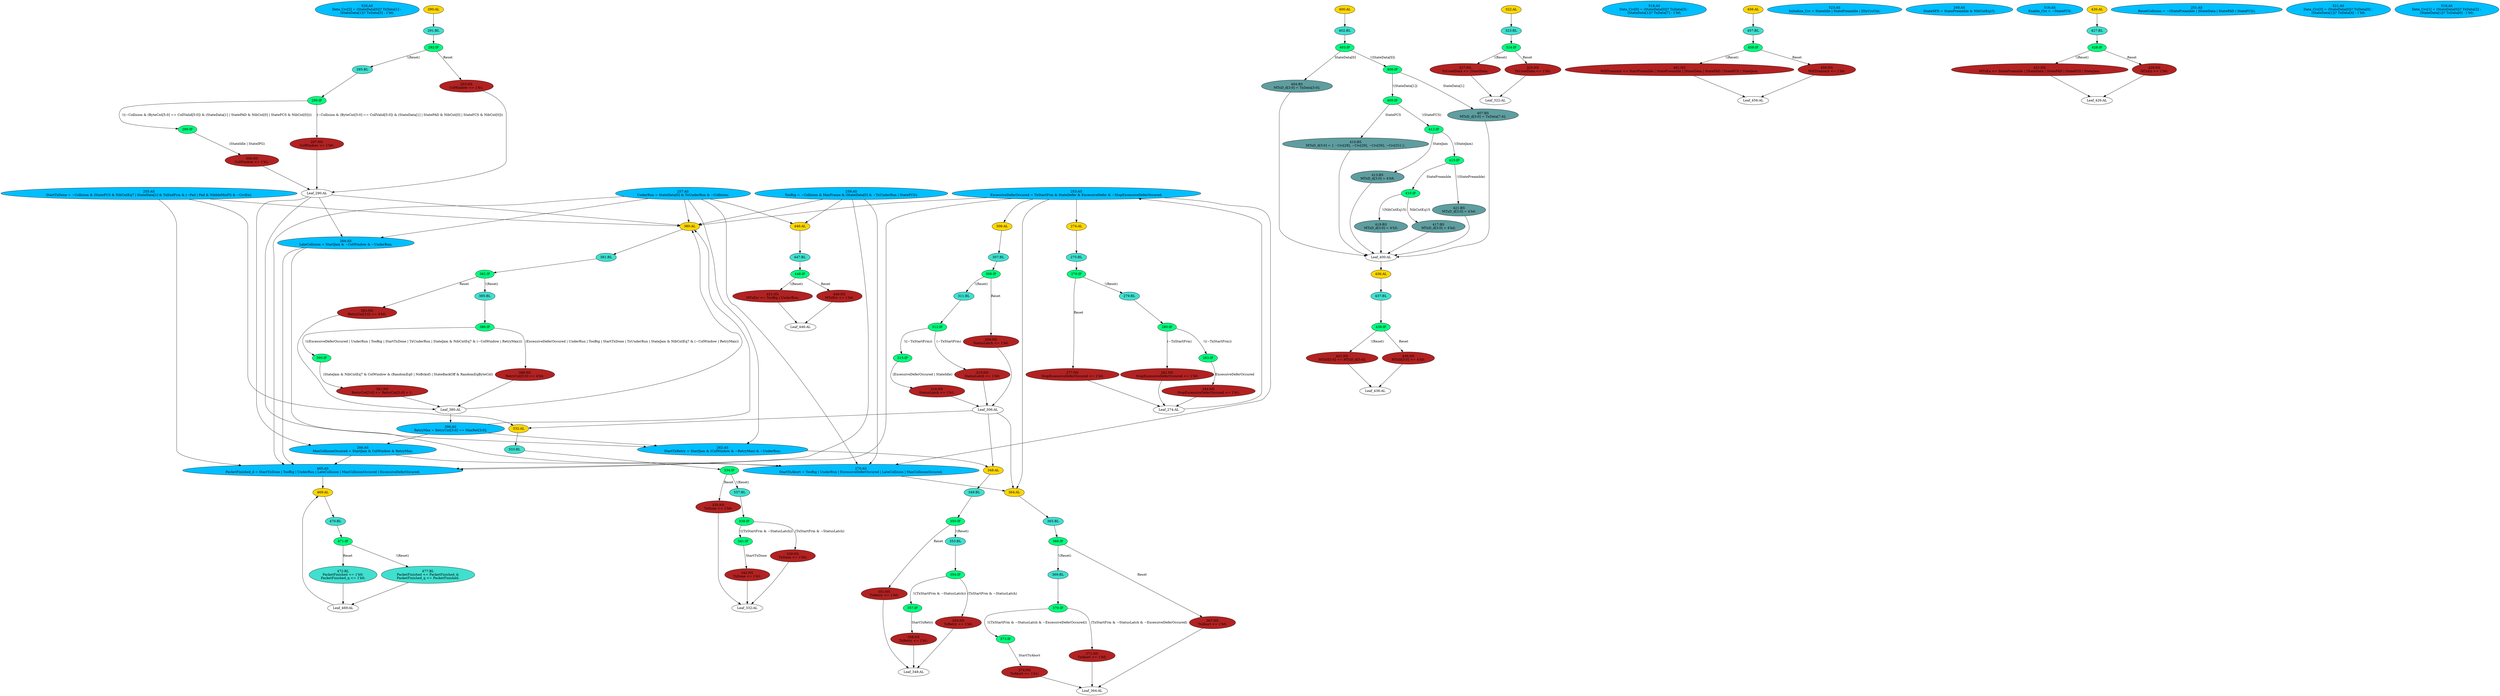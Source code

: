 strict digraph "compose( ,  )" {
	node [label="\N"];
	"520:AS"	 [ast="<pyverilog.vparser.ast.Assign object at 0x7ff8063386d0>",
		def_var="['Data_Crc']",
		fillcolor=deepskyblue,
		label="520:AS
Data_Crc[2] = (StateData[0])? TxData[1] : 
(StateData[1])? TxData[5] : 1'b0;",
		statements="[]",
		style=filled,
		typ=Assign,
		use_var="['StateData', 'TxData', 'StateData', 'TxData']"];
	"341:IF"	 [ast="<pyverilog.vparser.ast.IfStatement object at 0x7ff80629c050>",
		fillcolor=springgreen,
		label="341:IF",
		statements="[]",
		style=filled,
		typ=IfStatement];
	"342:NS"	 [ast="<pyverilog.vparser.ast.NonblockingSubstitution object at 0x7ff80629c190>",
		fillcolor=firebrick,
		label="342:NS
TxDone <= 1'b1;",
		statements="[<pyverilog.vparser.ast.NonblockingSubstitution object at 0x7ff80629c190>]",
		style=filled,
		typ=NonblockingSubstitution];
	"341:IF" -> "342:NS"	 [cond="['StartTxDone']",
		label=StartTxDone,
		lineno=341];
	"409:IF"	 [ast="<pyverilog.vparser.ast.IfStatement object at 0x7ff80629fe90>",
		fillcolor=springgreen,
		label="409:IF",
		statements="[]",
		style=filled,
		typ=IfStatement];
	"410:BS"	 [ast="<pyverilog.vparser.ast.BlockingSubstitution object at 0x7ff80629fd90>",
		fillcolor=cadetblue,
		label="410:BS
MTxD_d[3:0] = { ~Crc[28], ~Crc[29], ~Crc[30], ~Crc[31] };",
		statements="[<pyverilog.vparser.ast.BlockingSubstitution object at 0x7ff80629fd90>]",
		style=filled,
		typ=BlockingSubstitution];
	"409:IF" -> "410:BS"	 [cond="['StateFCS']",
		label=StateFCS,
		lineno=409];
	"412:IF"	 [ast="<pyverilog.vparser.ast.IfStatement object at 0x7ff8065a3310>",
		fillcolor=springgreen,
		label="412:IF",
		statements="[]",
		style=filled,
		typ=IfStatement];
	"409:IF" -> "412:IF"	 [cond="['StateFCS']",
		label="!(StateFCS)",
		lineno=409];
	"Leaf_380:AL"	 [def_var="['RetryCnt']",
		label="Leaf_380:AL"];
	"396:AS"	 [ast="<pyverilog.vparser.ast.Assign object at 0x7ff806297950>",
		def_var="['RetryMax']",
		fillcolor=deepskyblue,
		label="396:AS
RetryMax = RetryCnt[3:0] == MaxRet[3:0];",
		statements="[]",
		style=filled,
		typ=Assign,
		use_var="['RetryCnt', 'MaxRet']"];
	"Leaf_380:AL" -> "396:AS";
	"380:AL"	 [ast="<pyverilog.vparser.ast.Always object at 0x7ff806294550>",
		clk_sens=False,
		fillcolor=gold,
		label="380:AL",
		sens="['MTxClk', 'Reset']",
		statements="[]",
		style=filled,
		typ=Always,
		use_var="['Reset', 'StateJam', 'TxUnderRun', 'RetryMax', 'NibCntEq7', 'StateBackOff', 'RetryCnt', 'UnderRun', 'NoBckof', 'RandomEqByteCnt', '\
TooBig', 'ColWindow', 'RandomEq0', 'StartTxDone', 'ExcessiveDeferOccured']"];
	"Leaf_380:AL" -> "380:AL";
	"353:BL"	 [ast="<pyverilog.vparser.ast.Block object at 0x7ff80629c4d0>",
		fillcolor=turquoise,
		label="353:BL",
		statements="[]",
		style=filled,
		typ=Block];
	"354:IF"	 [ast="<pyverilog.vparser.ast.IfStatement object at 0x7ff80629c7d0>",
		fillcolor=springgreen,
		label="354:IF",
		statements="[]",
		style=filled,
		typ=IfStatement];
	"353:BL" -> "354:IF"	 [cond="[]",
		lineno=None];
	"323:BL"	 [ast="<pyverilog.vparser.ast.Block object at 0x7ff8062814d0>",
		fillcolor=turquoise,
		label="323:BL",
		statements="[]",
		style=filled,
		typ=Block];
	"324:IF"	 [ast="<pyverilog.vparser.ast.IfStatement object at 0x7ff8062815d0>",
		fillcolor=springgreen,
		label="324:IF",
		statements="[]",
		style=filled,
		typ=IfStatement];
	"323:BL" -> "324:IF"	 [cond="[]",
		lineno=None];
	"518:AS"	 [ast="<pyverilog.vparser.ast.Assign object at 0x7ff806326c10>",
		def_var="['Data_Crc']",
		fillcolor=deepskyblue,
		label="518:AS
Data_Crc[0] = (StateData[0])? TxData[3] : 
(StateData[1])? TxData[7] : 1'b0;",
		statements="[]",
		style=filled,
		typ=Assign,
		use_var="['StateData', 'TxData', 'StateData', 'TxData']"];
	"Leaf_469:AL"	 [def_var="['PacketFinished_q', 'PacketFinished']",
		label="Leaf_469:AL"];
	"469:AL"	 [ast="<pyverilog.vparser.ast.Always object at 0x7ff8065adc50>",
		clk_sens=False,
		fillcolor=gold,
		label="469:AL",
		sens="['MTxClk', 'Reset']",
		statements="[]",
		style=filled,
		typ=Always,
		use_var="['Reset', 'PacketFinished', 'PacketFinished_d']"];
	"Leaf_469:AL" -> "469:AL";
	"465:AS"	 [ast="<pyverilog.vparser.ast.Assign object at 0x7ff8065ad710>",
		def_var="['PacketFinished_d']",
		fillcolor=deepskyblue,
		label="465:AS
PacketFinished_d = StartTxDone | TooBig | UnderRun | LateCollision | MaxCollisionOccured | ExcessiveDeferOccured;",
		statements="[]",
		style=filled,
		typ=Assign,
		use_var="['StartTxDone', 'TooBig', 'UnderRun', 'LateCollision', 'MaxCollisionOccured', 'ExcessiveDeferOccured']"];
	"465:AS" -> "469:AL";
	"374:NS"	 [ast="<pyverilog.vparser.ast.NonblockingSubstitution object at 0x7ff806294450>",
		fillcolor=firebrick,
		label="374:NS
TxAbort <= 1'b1;",
		statements="[<pyverilog.vparser.ast.NonblockingSubstitution object at 0x7ff806294450>]",
		style=filled,
		typ=NonblockingSubstitution];
	"Leaf_364:AL"	 [def_var="['TxAbort']",
		label="Leaf_364:AL"];
	"374:NS" -> "Leaf_364:AL"	 [cond="[]",
		lineno=None];
	"264:AS"	 [ast="<pyverilog.vparser.ast.Assign object at 0x7ff8066cc790>",
		def_var="['LateCollision']",
		fillcolor=deepskyblue,
		label="264:AS
LateCollision = StartJam & ~ColWindow & ~UnderRun;",
		statements="[]",
		style=filled,
		typ=Assign,
		use_var="['StartJam', 'ColWindow', 'UnderRun']"];
	"264:AS" -> "465:AS";
	"270:AS"	 [ast="<pyverilog.vparser.ast.Assign object at 0x7ff8066cf0d0>",
		def_var="['StartTxAbort']",
		fillcolor=deepskyblue,
		label="270:AS
StartTxAbort = TooBig | UnderRun | ExcessiveDeferOccured | LateCollision | MaxCollisionOccured;",
		statements="[]",
		style=filled,
		typ=Assign,
		use_var="['TooBig', 'UnderRun', 'ExcessiveDeferOccured', 'LateCollision', 'MaxCollisionOccured']"];
	"264:AS" -> "270:AS";
	"458:IF"	 [ast="<pyverilog.vparser.ast.IfStatement object at 0x7ff8065ad150>",
		fillcolor=springgreen,
		label="458:IF",
		statements="[]",
		style=filled,
		typ=IfStatement];
	"461:NS"	 [ast="<pyverilog.vparser.ast.NonblockingSubstitution object at 0x7ff8065ad450>",
		fillcolor=firebrick,
		label="461:NS
WillTransmit <= StartPreamble | StatePreamble | |StateData | StatePAD | StateFCS | StateJam;",
		statements="[<pyverilog.vparser.ast.NonblockingSubstitution object at 0x7ff8065ad450>]",
		style=filled,
		typ=NonblockingSubstitution];
	"458:IF" -> "461:NS"	 [cond="['Reset']",
		label="!(Reset)",
		lineno=458];
	"459:NS"	 [ast="<pyverilog.vparser.ast.NonblockingSubstitution object at 0x7ff8065ad090>",
		fillcolor=firebrick,
		label="459:NS
WillTransmit <= 1'b0;",
		statements="[<pyverilog.vparser.ast.NonblockingSubstitution object at 0x7ff8065ad090>]",
		style=filled,
		typ=NonblockingSubstitution];
	"458:IF" -> "459:NS"	 [cond="['Reset']",
		label=Reset,
		lineno=458];
	"322:AL"	 [ast="<pyverilog.vparser.ast.Always object at 0x7ff806281490>",
		clk_sens=False,
		fillcolor=gold,
		label="322:AL",
		sens="['MTxClk', 'Reset']",
		statements="[]",
		style=filled,
		typ=Always,
		use_var="['Reset', 'StartData']"];
	"322:AL" -> "323:BL"	 [cond="[]",
		lineno=None];
	"255:AS"	 [ast="<pyverilog.vparser.ast.Assign object at 0x7ff8062faa90>",
		def_var="['StartTxDone']",
		fillcolor=deepskyblue,
		label="255:AS
StartTxDone = ~Collision & (StateFCS & NibCntEq7 | StateData[1] & TxEndFrm & (~Pad | Pad & NibbleMinFl) & ~CrcEn);",
		statements="[]",
		style=filled,
		typ=Assign,
		use_var="['Collision', 'StateFCS', 'NibCntEq7', 'StateData', 'TxEndFrm', 'Pad', 'Pad', 'NibbleMinFl', 'CrcEn']"];
	"255:AS" -> "465:AS";
	"255:AS" -> "380:AL";
	"332:AL"	 [ast="<pyverilog.vparser.ast.Always object at 0x7ff8062819d0>",
		clk_sens=False,
		fillcolor=gold,
		label="332:AL",
		sens="['MTxClk', 'Reset']",
		statements="[]",
		style=filled,
		typ=Always,
		use_var="['Reset', 'StatusLatch', 'StartTxDone', 'TxStartFrm']"];
	"255:AS" -> "332:AL";
	"284:NS"	 [ast="<pyverilog.vparser.ast.NonblockingSubstitution object at 0x7ff8066cfb90>",
		fillcolor=firebrick,
		label="284:NS
StopExcessiveDeferOccured <= 1'b1;",
		statements="[<pyverilog.vparser.ast.NonblockingSubstitution object at 0x7ff8066cfb90>]",
		style=filled,
		typ=NonblockingSubstitution];
	"Leaf_274:AL"	 [def_var="['StopExcessiveDeferOccured']",
		label="Leaf_274:AL"];
	"284:NS" -> "Leaf_274:AL"	 [cond="[]",
		lineno=None];
	"351:NS"	 [ast="<pyverilog.vparser.ast.NonblockingSubstitution object at 0x7ff80629c410>",
		fillcolor=firebrick,
		label="351:NS
TxRetry <= 1'b0;",
		statements="[<pyverilog.vparser.ast.NonblockingSubstitution object at 0x7ff80629c410>]",
		style=filled,
		typ=NonblockingSubstitution];
	"Leaf_348:AL"	 [def_var="['TxRetry']",
		label="Leaf_348:AL"];
	"351:NS" -> "Leaf_348:AL"	 [cond="[]",
		lineno=None];
	"327:NS"	 [ast="<pyverilog.vparser.ast.NonblockingSubstitution object at 0x7ff8062817d0>",
		fillcolor=firebrick,
		label="327:NS
TxUsedData <= |StartData;",
		statements="[<pyverilog.vparser.ast.NonblockingSubstitution object at 0x7ff8062817d0>]",
		style=filled,
		typ=NonblockingSubstitution];
	"Leaf_322:AL"	 [def_var="['TxUsedData']",
		label="Leaf_322:AL"];
	"327:NS" -> "Leaf_322:AL"	 [cond="[]",
		lineno=None];
	"335:NS"	 [ast="<pyverilog.vparser.ast.NonblockingSubstitution object at 0x7ff806281b50>",
		fillcolor=firebrick,
		label="335:NS
TxDone <= 1'b0;",
		statements="[<pyverilog.vparser.ast.NonblockingSubstitution object at 0x7ff806281b50>]",
		style=filled,
		typ=NonblockingSubstitution];
	"Leaf_332:AL"	 [def_var="['TxDone']",
		label="Leaf_332:AL"];
	"335:NS" -> "Leaf_332:AL"	 [cond="[]",
		lineno=None];
	"355:NS"	 [ast="<pyverilog.vparser.ast.NonblockingSubstitution object at 0x7ff80629c790>",
		fillcolor=firebrick,
		label="355:NS
TxRetry <= 1'b0;",
		statements="[<pyverilog.vparser.ast.NonblockingSubstitution object at 0x7ff80629c790>]",
		style=filled,
		typ=NonblockingSubstitution];
	"355:NS" -> "Leaf_348:AL"	 [cond="[]",
		lineno=None];
	"396:AS" -> "380:AL";
	"266:AS"	 [ast="<pyverilog.vparser.ast.Assign object at 0x7ff8066cca50>",
		def_var="['MaxCollisionOccured']",
		fillcolor=deepskyblue,
		label="266:AS
MaxCollisionOccured = StartJam & ColWindow & RetryMax;",
		statements="[]",
		style=filled,
		typ=Assign,
		use_var="['StartJam', 'ColWindow', 'RetryMax']"];
	"396:AS" -> "266:AS";
	"262:AS"	 [ast="<pyverilog.vparser.ast.Assign object at 0x7ff8066cc490>",
		def_var="['StartTxRetry']",
		fillcolor=deepskyblue,
		label="262:AS
StartTxRetry = StartJam & (ColWindow & ~RetryMax) & ~UnderRun;",
		statements="[]",
		style=filled,
		typ=Assign,
		use_var="['StartJam', 'ColWindow', 'RetryMax', 'UnderRun']"];
	"396:AS" -> "262:AS";
	"386:IF"	 [ast="<pyverilog.vparser.ast.IfStatement object at 0x7ff806294fd0>",
		fillcolor=springgreen,
		label="386:IF",
		statements="[]",
		style=filled,
		typ=IfStatement];
	"390:IF"	 [ast="<pyverilog.vparser.ast.IfStatement object at 0x7ff806297610>",
		fillcolor=springgreen,
		label="390:IF",
		statements="[]",
		style=filled,
		typ=IfStatement];
	"386:IF" -> "390:IF"	 [cond="['ExcessiveDeferOccured', 'UnderRun', 'TooBig', 'StartTxDone', 'TxUnderRun', 'StateJam', 'NibCntEq7', 'ColWindow', 'RetryMax']",
		label="!((ExcessiveDeferOccured | UnderRun | TooBig | StartTxDone | TxUnderRun | StateJam & NibCntEq7 & (~ColWindow | RetryMax)))",
		lineno=386];
	"388:NS"	 [ast="<pyverilog.vparser.ast.NonblockingSubstitution object at 0x7ff806294f90>",
		fillcolor=firebrick,
		label="388:NS
RetryCnt[3:0] <= 4'h0;",
		statements="[<pyverilog.vparser.ast.NonblockingSubstitution object at 0x7ff806294f90>]",
		style=filled,
		typ=NonblockingSubstitution];
	"386:IF" -> "388:NS"	 [cond="['ExcessiveDeferOccured', 'UnderRun', 'TooBig', 'StartTxDone', 'TxUnderRun', 'StateJam', 'NibCntEq7', 'ColWindow', 'RetryMax']",
		label="(ExcessiveDeferOccured | UnderRun | TooBig | StartTxDone | TxUnderRun | StateJam & NibCntEq7 & (~ColWindow | RetryMax))",
		lineno=386];
	"369:BL"	 [ast="<pyverilog.vparser.ast.Block object at 0x7ff80629cd90>",
		fillcolor=turquoise,
		label="369:BL",
		statements="[]",
		style=filled,
		typ=Block];
	"370:IF"	 [ast="<pyverilog.vparser.ast.IfStatement object at 0x7ff8062941d0>",
		fillcolor=springgreen,
		label="370:IF",
		statements="[]",
		style=filled,
		typ=IfStatement];
	"369:BL" -> "370:IF"	 [cond="[]",
		lineno=None];
	"383:NS"	 [ast="<pyverilog.vparser.ast.NonblockingSubstitution object at 0x7ff806294790>",
		fillcolor=firebrick,
		label="383:NS
RetryCnt[3:0] <= 4'h0;",
		statements="[<pyverilog.vparser.ast.NonblockingSubstitution object at 0x7ff806294790>]",
		style=filled,
		typ=NonblockingSubstitution];
	"383:NS" -> "Leaf_380:AL"	 [cond="[]",
		lineno=None];
	"325:NS"	 [ast="<pyverilog.vparser.ast.NonblockingSubstitution object at 0x7ff806281610>",
		fillcolor=firebrick,
		label="325:NS
TxUsedData <= 1'b0;",
		statements="[<pyverilog.vparser.ast.NonblockingSubstitution object at 0x7ff806281610>]",
		style=filled,
		typ=NonblockingSubstitution];
	"325:NS" -> "Leaf_322:AL"	 [cond="[]",
		lineno=None];
	"Leaf_456:AL"	 [def_var="['WillTransmit']",
		label="Leaf_456:AL"];
	"334:IF"	 [ast="<pyverilog.vparser.ast.IfStatement object at 0x7ff806281b90>",
		fillcolor=springgreen,
		label="334:IF",
		statements="[]",
		style=filled,
		typ=IfStatement];
	"334:IF" -> "335:NS"	 [cond="['Reset']",
		label=Reset,
		lineno=334];
	"337:BL"	 [ast="<pyverilog.vparser.ast.Block object at 0x7ff806281c10>",
		fillcolor=turquoise,
		label="337:BL",
		statements="[]",
		style=filled,
		typ=Block];
	"334:IF" -> "337:BL"	 [cond="['Reset']",
		label="!(Reset)",
		lineno=334];
	"308:IF"	 [ast="<pyverilog.vparser.ast.IfStatement object at 0x7ff8062a1d50>",
		fillcolor=springgreen,
		label="308:IF",
		statements="[]",
		style=filled,
		typ=IfStatement];
	"311:BL"	 [ast="<pyverilog.vparser.ast.Block object at 0x7ff8062a1dd0>",
		fillcolor=turquoise,
		label="311:BL",
		statements="[]",
		style=filled,
		typ=Block];
	"308:IF" -> "311:BL"	 [cond="['Reset']",
		label="!(Reset)",
		lineno=308];
	"309:NS"	 [ast="<pyverilog.vparser.ast.NonblockingSubstitution object at 0x7ff8062a1d10>",
		fillcolor=firebrick,
		label="309:NS
StatusLatch <= 1'b0;",
		statements="[<pyverilog.vparser.ast.NonblockingSubstitution object at 0x7ff8062a1d10>]",
		style=filled,
		typ=NonblockingSubstitution];
	"308:IF" -> "309:NS"	 [cond="['Reset']",
		label=Reset,
		lineno=308];
	"350:IF"	 [ast="<pyverilog.vparser.ast.IfStatement object at 0x7ff80629c450>",
		fillcolor=springgreen,
		label="350:IF",
		statements="[]",
		style=filled,
		typ=IfStatement];
	"350:IF" -> "353:BL"	 [cond="['Reset']",
		label="!(Reset)",
		lineno=350];
	"350:IF" -> "351:NS"	 [cond="['Reset']",
		label=Reset,
		lineno=350];
	"400:AL"	 [ast="<pyverilog.vparser.ast.Always object at 0x7ff806297fd0>",
		clk_sens=False,
		fillcolor=gold,
		label="400:AL",
		sens="['StatePreamble', 'StateData', 'StateData', 'StateFCS', 'StateJam', 'StateSFD', 'TxData', 'Crc', 'NibCntEq15']",
		statements="[]",
		style=filled,
		typ=Always,
		use_var="['StateJam', 'StateFCS', 'NibCntEq15', 'Crc', 'StateData', 'TxData', 'StatePreamble']"];
	"402:BL"	 [ast="<pyverilog.vparser.ast.Block object at 0x7ff806297f90>",
		fillcolor=turquoise,
		label="402:BL",
		statements="[]",
		style=filled,
		typ=Block];
	"400:AL" -> "402:BL"	 [cond="[]",
		lineno=None];
	"342:NS" -> "Leaf_332:AL"	 [cond="[]",
		lineno=None];
	"471:IF"	 [ast="<pyverilog.vparser.ast.IfStatement object at 0x7ff8065b7090>",
		fillcolor=springgreen,
		label="471:IF",
		statements="[]",
		style=filled,
		typ=IfStatement];
	"477:BL"	 [ast="<pyverilog.vparser.ast.Block object at 0x7ff8065b7210>",
		fillcolor=turquoise,
		label="477:BL
PacketFinished <= PacketFinished_d;
PacketFinished_q <= PacketFinished;",
		statements="[<pyverilog.vparser.ast.NonblockingSubstitution object at 0x7ff8065b7250>, <pyverilog.vparser.ast.NonblockingSubstitution object \
at 0x7ff8065b7410>]",
		style=filled,
		typ=Block];
	"471:IF" -> "477:BL"	 [cond="['Reset']",
		label="!(Reset)",
		lineno=471];
	"472:BL"	 [ast="<pyverilog.vparser.ast.Block object at 0x7ff8065ade10>",
		fillcolor=turquoise,
		label="472:BL
PacketFinished <= 1'b0;
PacketFinished_q <= 1'b0;",
		statements="[<pyverilog.vparser.ast.NonblockingSubstitution object at 0x7ff8065ade50>, <pyverilog.vparser.ast.NonblockingSubstitution object \
at 0x7ff8065adfd0>]",
		style=filled,
		typ=Block];
	"471:IF" -> "472:BL"	 [cond="['Reset']",
		label=Reset,
		lineno=471];
	"366:IF"	 [ast="<pyverilog.vparser.ast.IfStatement object at 0x7ff80629cd10>",
		fillcolor=springgreen,
		label="366:IF",
		statements="[]",
		style=filled,
		typ=IfStatement];
	"366:IF" -> "369:BL"	 [cond="['Reset']",
		label="!(Reset)",
		lineno=366];
	"367:NS"	 [ast="<pyverilog.vparser.ast.NonblockingSubstitution object at 0x7ff80629ccd0>",
		fillcolor=firebrick,
		label="367:NS
TxAbort <= 1'b0;",
		statements="[<pyverilog.vparser.ast.NonblockingSubstitution object at 0x7ff80629ccd0>]",
		style=filled,
		typ=NonblockingSubstitution];
	"366:IF" -> "367:NS"	 [cond="['Reset']",
		label=Reset,
		lineno=366];
	"457:BL"	 [ast="<pyverilog.vparser.ast.Block object at 0x7ff8065afed0>",
		fillcolor=turquoise,
		label="457:BL",
		statements="[]",
		style=filled,
		typ=Block];
	"457:BL" -> "458:IF"	 [cond="[]",
		lineno=None];
	"413:BS"	 [ast="<pyverilog.vparser.ast.BlockingSubstitution object at 0x7ff8065a32d0>",
		fillcolor=cadetblue,
		label="413:BS
MTxD_d[3:0] = 4'h9;",
		statements="[<pyverilog.vparser.ast.BlockingSubstitution object at 0x7ff8065a32d0>]",
		style=filled,
		typ=BlockingSubstitution];
	"Leaf_400:AL"	 [def_var="['MTxD_d']",
		label="Leaf_400:AL"];
	"413:BS" -> "Leaf_400:AL"	 [cond="[]",
		lineno=None];
	"300:NS"	 [ast="<pyverilog.vparser.ast.NonblockingSubstitution object at 0x7ff8062a1a90>",
		fillcolor=firebrick,
		label="300:NS
ColWindow <= 1'b1;",
		statements="[<pyverilog.vparser.ast.NonblockingSubstitution object at 0x7ff8062a1a90>]",
		style=filled,
		typ=NonblockingSubstitution];
	"Leaf_290:AL"	 [def_var="['ColWindow']",
		label="Leaf_290:AL"];
	"300:NS" -> "Leaf_290:AL"	 [cond="[]",
		lineno=None];
	"523:AS"	 [ast="<pyverilog.vparser.ast.Assign object at 0x7ff80633c210>",
		def_var="['Initialize_Crc']",
		fillcolor=deepskyblue,
		label="523:AS
Initialize_Crc = StateIdle | StatePreamble | |DlyCrcCnt;",
		statements="[]",
		style=filled,
		typ=Assign,
		use_var="['StateIdle', 'StatePreamble', 'DlyCrcCnt']"];
	"268:AS"	 [ast="<pyverilog.vparser.ast.Assign object at 0x7ff8066cccd0>",
		def_var="['StateSFD']",
		fillcolor=deepskyblue,
		label="268:AS
StateSFD = StatePreamble & NibCntEq15;",
		statements="[]",
		style=filled,
		typ=Assign,
		use_var="['StatePreamble', 'NibCntEq15']"];
	"276:IF"	 [ast="<pyverilog.vparser.ast.IfStatement object at 0x7ff8066cf590>",
		fillcolor=springgreen,
		label="276:IF",
		statements="[]",
		style=filled,
		typ=IfStatement];
	"277:NS"	 [ast="<pyverilog.vparser.ast.NonblockingSubstitution object at 0x7ff8066cf550>",
		fillcolor=firebrick,
		label="277:NS
StopExcessiveDeferOccured <= 1'b0;",
		statements="[<pyverilog.vparser.ast.NonblockingSubstitution object at 0x7ff8066cf550>]",
		style=filled,
		typ=NonblockingSubstitution];
	"276:IF" -> "277:NS"	 [cond="['Reset']",
		label=Reset,
		lineno=276];
	"279:BL"	 [ast="<pyverilog.vparser.ast.Block object at 0x7ff8066cf610>",
		fillcolor=turquoise,
		label="279:BL",
		statements="[]",
		style=filled,
		typ=Block];
	"276:IF" -> "279:BL"	 [cond="['Reset']",
		label="!(Reset)",
		lineno=276];
	"516:AS"	 [ast="<pyverilog.vparser.ast.Assign object at 0x7ff806326950>",
		def_var="['Enable_Crc']",
		fillcolor=deepskyblue,
		label="516:AS
Enable_Crc = ~StateFCS;",
		statements="[]",
		style=filled,
		typ=Assign,
		use_var="['StateFCS']"];
	"416:IF"	 [ast="<pyverilog.vparser.ast.IfStatement object at 0x7ff8065a3910>",
		fillcolor=springgreen,
		label="416:IF",
		statements="[]",
		style=filled,
		typ=IfStatement];
	"419:BS"	 [ast="<pyverilog.vparser.ast.BlockingSubstitution object at 0x7ff8065a3990>",
		fillcolor=cadetblue,
		label="419:BS
MTxD_d[3:0] = 4'h5;",
		statements="[<pyverilog.vparser.ast.BlockingSubstitution object at 0x7ff8065a3990>]",
		style=filled,
		typ=BlockingSubstitution];
	"416:IF" -> "419:BS"	 [cond="['NibCntEq15']",
		label="!(NibCntEq15)",
		lineno=416];
	"417:BS"	 [ast="<pyverilog.vparser.ast.BlockingSubstitution object at 0x7ff8065a3750>",
		fillcolor=cadetblue,
		label="417:BS
MTxD_d[3:0] = 4'hd;",
		statements="[<pyverilog.vparser.ast.BlockingSubstitution object at 0x7ff8065a3750>]",
		style=filled,
		typ=BlockingSubstitution];
	"416:IF" -> "417:BS"	 [cond="['NibCntEq15']",
		label=NibCntEq15,
		lineno=416];
	"364:AL"	 [ast="<pyverilog.vparser.ast.Always object at 0x7ff80629cb50>",
		clk_sens=False,
		fillcolor=gold,
		label="364:AL",
		sens="['MTxClk', 'Reset']",
		statements="[]",
		style=filled,
		typ=Always,
		use_var="['Reset', 'StartTxAbort', 'TxStartFrm', 'StatusLatch', 'ExcessiveDeferOccured']"];
	"365:BL"	 [ast="<pyverilog.vparser.ast.Block object at 0x7ff80629cb10>",
		fillcolor=turquoise,
		label="365:BL",
		statements="[]",
		style=filled,
		typ=Block];
	"364:AL" -> "365:BL"	 [cond="[]",
		lineno=None];
	"315:IF"	 [ast="<pyverilog.vparser.ast.IfStatement object at 0x7ff806281250>",
		fillcolor=springgreen,
		label="315:IF",
		statements="[]",
		style=filled,
		typ=IfStatement];
	"316:NS"	 [ast="<pyverilog.vparser.ast.NonblockingSubstitution object at 0x7ff806281390>",
		fillcolor=firebrick,
		label="316:NS
StatusLatch <= 1'b1;",
		statements="[<pyverilog.vparser.ast.NonblockingSubstitution object at 0x7ff806281390>]",
		style=filled,
		typ=NonblockingSubstitution];
	"315:IF" -> "316:NS"	 [cond="['ExcessiveDeferOccured', 'StateIdle']",
		label="(ExcessiveDeferOccured | StateIdle)",
		lineno=315];
	"415:IF"	 [ast="<pyverilog.vparser.ast.IfStatement object at 0x7ff8065a3a90>",
		fillcolor=springgreen,
		label="415:IF",
		statements="[]",
		style=filled,
		typ=IfStatement];
	"415:IF" -> "416:IF"	 [cond="['StatePreamble']",
		label=StatePreamble,
		lineno=415];
	"421:BS"	 [ast="<pyverilog.vparser.ast.BlockingSubstitution object at 0x7ff8065a3b10>",
		fillcolor=cadetblue,
		label="421:BS
MTxD_d[3:0] = 4'h0;",
		statements="[<pyverilog.vparser.ast.BlockingSubstitution object at 0x7ff8065a3b10>]",
		style=filled,
		typ=BlockingSubstitution];
	"415:IF" -> "421:BS"	 [cond="['StatePreamble']",
		label="!(StatePreamble)",
		lineno=415];
	"313:NS"	 [ast="<pyverilog.vparser.ast.NonblockingSubstitution object at 0x7ff806281050>",
		fillcolor=firebrick,
		label="313:NS
StatusLatch <= 1'b0;",
		statements="[<pyverilog.vparser.ast.NonblockingSubstitution object at 0x7ff806281050>]",
		style=filled,
		typ=NonblockingSubstitution];
	"Leaf_306:AL"	 [def_var="['StatusLatch']",
		label="Leaf_306:AL"];
	"313:NS" -> "Leaf_306:AL"	 [cond="[]",
		lineno=None];
	"275:BL"	 [ast="<pyverilog.vparser.ast.Block object at 0x7ff8066cf3d0>",
		fillcolor=turquoise,
		label="275:BL",
		statements="[]",
		style=filled,
		typ=Block];
	"275:BL" -> "276:IF"	 [cond="[]",
		lineno=None];
	"257:AS"	 [ast="<pyverilog.vparser.ast.Assign object at 0x7ff8062fac90>",
		def_var="['UnderRun']",
		fillcolor=deepskyblue,
		label="257:AS
UnderRun = StateData[0] & TxUnderRun & ~Collision;",
		statements="[]",
		style=filled,
		typ=Assign,
		use_var="['StateData', 'TxUnderRun', 'Collision']"];
	"257:AS" -> "465:AS";
	"257:AS" -> "264:AS";
	"257:AS" -> "380:AL";
	"257:AS" -> "270:AS";
	"257:AS" -> "262:AS";
	"446:AL"	 [ast="<pyverilog.vparser.ast.Always object at 0x7ff8065af910>",
		clk_sens=False,
		fillcolor=gold,
		label="446:AL",
		sens="['MTxClk', 'Reset']",
		statements="[]",
		style=filled,
		typ=Always,
		use_var="['Reset', 'TooBig', 'UnderRun']"];
	"257:AS" -> "446:AL";
	"381:BL"	 [ast="<pyverilog.vparser.ast.Block object at 0x7ff806294510>",
		fillcolor=turquoise,
		label="381:BL",
		statements="[]",
		style=filled,
		typ=Block];
	"382:IF"	 [ast="<pyverilog.vparser.ast.IfStatement object at 0x7ff8062947d0>",
		fillcolor=springgreen,
		label="382:IF",
		statements="[]",
		style=filled,
		typ=IfStatement];
	"381:BL" -> "382:IF"	 [cond="[]",
		lineno=None];
	"431:NS"	 [ast="<pyverilog.vparser.ast.NonblockingSubstitution object at 0x7ff8065a3e10>",
		fillcolor=firebrick,
		label="431:NS
MTxEn <= StatePreamble | |StateData | StatePAD | StateFCS | StateJam;",
		statements="[<pyverilog.vparser.ast.NonblockingSubstitution object at 0x7ff8065a3e10>]",
		style=filled,
		typ=NonblockingSubstitution];
	"Leaf_426:AL"	 [def_var="['MTxEn']",
		label="Leaf_426:AL"];
	"431:NS" -> "Leaf_426:AL"	 [cond="[]",
		lineno=None];
	"421:BS" -> "Leaf_400:AL"	 [cond="[]",
		lineno=None];
	"426:AL"	 [ast="<pyverilog.vparser.ast.Always object at 0x7ff8065a3090>",
		clk_sens=False,
		fillcolor=gold,
		label="426:AL",
		sens="['MTxClk', 'Reset']",
		statements="[]",
		style=filled,
		typ=Always,
		use_var="['Reset', 'StateJam', 'StateFCS', 'StatePreamble', 'StatePAD', 'StateData']"];
	"427:BL"	 [ast="<pyverilog.vparser.ast.Block object at 0x7ff8065a3390>",
		fillcolor=turquoise,
		label="427:BL",
		statements="[]",
		style=filled,
		typ=Block];
	"426:AL" -> "427:BL"	 [cond="[]",
		lineno=None];
	"306:AL"	 [ast="<pyverilog.vparser.ast.Always object at 0x7ff8062a1b90>",
		clk_sens=False,
		fillcolor=gold,
		label="306:AL",
		sens="['MTxClk', 'Reset']",
		statements="[]",
		style=filled,
		typ=Always,
		use_var="['Reset', 'StateIdle', 'TxStartFrm', 'ExcessiveDeferOccured']"];
	"307:BL"	 [ast="<pyverilog.vparser.ast.Block object at 0x7ff8062a1b50>",
		fillcolor=turquoise,
		label="307:BL",
		statements="[]",
		style=filled,
		typ=Block];
	"306:AL" -> "307:BL"	 [cond="[]",
		lineno=None];
	"441:NS"	 [ast="<pyverilog.vparser.ast.NonblockingSubstitution object at 0x7ff8065af6d0>",
		fillcolor=firebrick,
		label="441:NS
MTxD[3:0] <= MTxD_d[3:0];",
		statements="[<pyverilog.vparser.ast.NonblockingSubstitution object at 0x7ff8065af6d0>]",
		style=filled,
		typ=NonblockingSubstitution];
	"Leaf_436:AL"	 [def_var="['MTxD']",
		label="Leaf_436:AL"];
	"441:NS" -> "Leaf_436:AL"	 [cond="[]",
		lineno=None];
	"419:BS" -> "Leaf_400:AL"	 [cond="[]",
		lineno=None];
	"403:IF"	 [ast="<pyverilog.vparser.ast.IfStatement object at 0x7ff80629f390>",
		fillcolor=springgreen,
		label="403:IF",
		statements="[]",
		style=filled,
		typ=IfStatement];
	"402:BL" -> "403:IF"	 [cond="[]",
		lineno=None];
	"281:NS"	 [ast="<pyverilog.vparser.ast.NonblockingSubstitution object at 0x7ff8066cf890>",
		fillcolor=firebrick,
		label="281:NS
StopExcessiveDeferOccured <= 1'b0;",
		statements="[<pyverilog.vparser.ast.NonblockingSubstitution object at 0x7ff8066cf890>]",
		style=filled,
		typ=NonblockingSubstitution];
	"281:NS" -> "Leaf_274:AL"	 [cond="[]",
		lineno=None];
	"280:IF"	 [ast="<pyverilog.vparser.ast.IfStatement object at 0x7ff8066cf8d0>",
		fillcolor=springgreen,
		label="280:IF",
		statements="[]",
		style=filled,
		typ=IfStatement];
	"280:IF" -> "281:NS"	 [cond="['TxStartFrm']",
		label="(~TxStartFrm)",
		lineno=280];
	"283:IF"	 [ast="<pyverilog.vparser.ast.IfStatement object at 0x7ff8066cfa90>",
		fillcolor=springgreen,
		label="283:IF",
		statements="[]",
		style=filled,
		typ=IfStatement];
	"280:IF" -> "283:IF"	 [cond="['TxStartFrm']",
		label="!((~TxStartFrm))",
		lineno=280];
	"357:IF"	 [ast="<pyverilog.vparser.ast.IfStatement object at 0x7ff80629c910>",
		fillcolor=springgreen,
		label="357:IF",
		statements="[]",
		style=filled,
		typ=IfStatement];
	"358:NS"	 [ast="<pyverilog.vparser.ast.NonblockingSubstitution object at 0x7ff80629ca50>",
		fillcolor=firebrick,
		label="358:NS
TxRetry <= 1'b1;",
		statements="[<pyverilog.vparser.ast.NonblockingSubstitution object at 0x7ff80629ca50>]",
		style=filled,
		typ=NonblockingSubstitution];
	"357:IF" -> "358:NS"	 [cond="['StartTxRetry']",
		label=StartTxRetry,
		lineno=357];
	"251:AS"	 [ast="<pyverilog.vparser.ast.Assign object at 0x7ff8062f7f50>",
		def_var="['ResetCollision']",
		fillcolor=deepskyblue,
		label="251:AS
ResetCollision = ~(StatePreamble | |StateData | StatePAD | StateFCS);",
		statements="[]",
		style=filled,
		typ=Assign,
		use_var="['StatePreamble', 'StateData', 'StatePAD', 'StateFCS']"];
	"338:IF"	 [ast="<pyverilog.vparser.ast.IfStatement object at 0x7ff806281f10>",
		fillcolor=springgreen,
		label="338:IF",
		statements="[]",
		style=filled,
		typ=IfStatement];
	"337:BL" -> "338:IF"	 [cond="[]",
		lineno=None];
	"391:NS"	 [ast="<pyverilog.vparser.ast.NonblockingSubstitution object at 0x7ff8062977d0>",
		fillcolor=firebrick,
		label="391:NS
RetryCnt[3:0] <= RetryCnt[3:0] + 1;",
		statements="[<pyverilog.vparser.ast.NonblockingSubstitution object at 0x7ff8062977d0>]",
		style=filled,
		typ=NonblockingSubstitution];
	"391:NS" -> "Leaf_380:AL"	 [cond="[]",
		lineno=None];
	"380:AL" -> "381:BL"	 [cond="[]",
		lineno=None];
	"373:IF"	 [ast="<pyverilog.vparser.ast.IfStatement object at 0x7ff806294310>",
		fillcolor=springgreen,
		label="373:IF",
		statements="[]",
		style=filled,
		typ=IfStatement];
	"373:IF" -> "374:NS"	 [cond="['StartTxAbort']",
		label=StartTxAbort,
		lineno=373];
	"312:IF"	 [ast="<pyverilog.vparser.ast.IfStatement object at 0x7ff8062a1fd0>",
		fillcolor=springgreen,
		label="312:IF",
		statements="[]",
		style=filled,
		typ=IfStatement];
	"312:IF" -> "315:IF"	 [cond="['TxStartFrm']",
		label="!((~TxStartFrm))",
		lineno=312];
	"312:IF" -> "313:NS"	 [cond="['TxStartFrm']",
		label="(~TxStartFrm)",
		lineno=312];
	"448:IF"	 [ast="<pyverilog.vparser.ast.IfStatement object at 0x7ff8065afa50>",
		fillcolor=springgreen,
		label="448:IF",
		statements="[]",
		style=filled,
		typ=IfStatement];
	"451:NS"	 [ast="<pyverilog.vparser.ast.NonblockingSubstitution object at 0x7ff8065afc90>",
		fillcolor=firebrick,
		label="451:NS
MTxErr <= TooBig | UnderRun;",
		statements="[<pyverilog.vparser.ast.NonblockingSubstitution object at 0x7ff8065afc90>]",
		style=filled,
		typ=NonblockingSubstitution];
	"448:IF" -> "451:NS"	 [cond="['Reset']",
		label="!(Reset)",
		lineno=448];
	"449:NS"	 [ast="<pyverilog.vparser.ast.NonblockingSubstitution object at 0x7ff8065afa90>",
		fillcolor=firebrick,
		label="449:NS
MTxErr <= 1'b0;",
		statements="[<pyverilog.vparser.ast.NonblockingSubstitution object at 0x7ff8065afa90>]",
		style=filled,
		typ=NonblockingSubstitution];
	"448:IF" -> "449:NS"	 [cond="['Reset']",
		label=Reset,
		lineno=448];
	"Leaf_290:AL" -> "264:AS";
	"Leaf_290:AL" -> "380:AL";
	"Leaf_290:AL" -> "266:AS";
	"Leaf_290:AL" -> "262:AS";
	"404:BS"	 [ast="<pyverilog.vparser.ast.BlockingSubstitution object at 0x7ff80629f350>",
		fillcolor=cadetblue,
		label="404:BS
MTxD_d[3:0] = TxData[3:0];",
		statements="[<pyverilog.vparser.ast.BlockingSubstitution object at 0x7ff80629f350>]",
		style=filled,
		typ=BlockingSubstitution];
	"403:IF" -> "404:BS"	 [cond="['StateData']",
		label="StateData[0]",
		lineno=403];
	"406:IF"	 [ast="<pyverilog.vparser.ast.IfStatement object at 0x7ff80629f810>",
		fillcolor=springgreen,
		label="406:IF",
		statements="[]",
		style=filled,
		typ=IfStatement];
	"403:IF" -> "406:IF"	 [cond="['StateData']",
		label="!(StateData[0])",
		lineno=403];
	"Leaf_306:AL" -> "364:AL";
	"348:AL"	 [ast="<pyverilog.vparser.ast.Always object at 0x7ff80629c290>",
		clk_sens=False,
		fillcolor=gold,
		label="348:AL",
		sens="['MTxClk', 'Reset']",
		statements="[]",
		style=filled,
		typ=Always,
		use_var="['Reset', 'StartTxRetry', 'StatusLatch', 'TxStartFrm']"];
	"Leaf_306:AL" -> "348:AL";
	"Leaf_306:AL" -> "332:AL";
	"367:NS" -> "Leaf_364:AL"	 [cond="[]",
		lineno=None];
	"259:AS"	 [ast="<pyverilog.vparser.ast.Assign object at 0x7ff8066cc210>",
		def_var="['TooBig']",
		fillcolor=deepskyblue,
		label="259:AS
TooBig = ~Collision & MaxFrame & (StateData[0] & ~TxUnderRun | StateFCS);",
		statements="[]",
		style=filled,
		typ=Assign,
		use_var="['Collision', 'MaxFrame', 'StateData', 'TxUnderRun', 'StateFCS']"];
	"259:AS" -> "465:AS";
	"259:AS" -> "380:AL";
	"259:AS" -> "270:AS";
	"259:AS" -> "446:AL";
	"349:BL"	 [ast="<pyverilog.vparser.ast.Block object at 0x7ff80629c250>",
		fillcolor=turquoise,
		label="349:BL",
		statements="[]",
		style=filled,
		typ=Block];
	"349:BL" -> "350:IF"	 [cond="[]",
		lineno=None];
	"270:AS" -> "364:AL";
	"338:IF" -> "341:IF"	 [cond="['TxStartFrm', 'StatusLatch']",
		label="!((TxStartFrm & ~StatusLatch))",
		lineno=338];
	"339:NS"	 [ast="<pyverilog.vparser.ast.NonblockingSubstitution object at 0x7ff806281ed0>",
		fillcolor=firebrick,
		label="339:NS
TxDone <= 1'b0;",
		statements="[<pyverilog.vparser.ast.NonblockingSubstitution object at 0x7ff806281ed0>]",
		style=filled,
		typ=NonblockingSubstitution];
	"338:IF" -> "339:NS"	 [cond="['TxStartFrm', 'StatusLatch']",
		label="(TxStartFrm & ~StatusLatch)",
		lineno=338];
	"477:BL" -> "Leaf_469:AL"	 [cond="[]",
		lineno=None];
	"266:AS" -> "465:AS";
	"266:AS" -> "270:AS";
	"439:NS"	 [ast="<pyverilog.vparser.ast.NonblockingSubstitution object at 0x7ff8065af410>",
		fillcolor=firebrick,
		label="439:NS
MTxD[3:0] <= 4'h0;",
		statements="[<pyverilog.vparser.ast.NonblockingSubstitution object at 0x7ff8065af410>]",
		style=filled,
		typ=NonblockingSubstitution];
	"439:NS" -> "Leaf_436:AL"	 [cond="[]",
		lineno=None];
	"436:AL"	 [ast="<pyverilog.vparser.ast.Always object at 0x7ff8065af1d0>",
		clk_sens=False,
		fillcolor=gold,
		label="436:AL",
		sens="['MTxClk', 'Reset']",
		statements="[]",
		style=filled,
		typ=Always,
		use_var="['Reset', 'MTxD_d']"];
	"437:BL"	 [ast="<pyverilog.vparser.ast.Block object at 0x7ff8065af210>",
		fillcolor=turquoise,
		label="437:BL",
		statements="[]",
		style=filled,
		typ=Block];
	"436:AL" -> "437:BL"	 [cond="[]",
		lineno=None];
	"291:BL"	 [ast="<pyverilog.vparser.ast.Block object at 0x7ff8066cfbd0>",
		fillcolor=turquoise,
		label="291:BL",
		statements="[]",
		style=filled,
		typ=Block];
	"292:IF"	 [ast="<pyverilog.vparser.ast.IfStatement object at 0x7ff8066cfe10>",
		fillcolor=springgreen,
		label="292:IF",
		statements="[]",
		style=filled,
		typ=IfStatement];
	"291:BL" -> "292:IF"	 [cond="[]",
		lineno=None];
	"283:IF" -> "284:NS"	 [cond="['ExcessiveDeferOccured']",
		label=ExcessiveDeferOccured,
		lineno=283];
	"410:BS" -> "Leaf_400:AL"	 [cond="[]",
		lineno=None];
	"Leaf_446:AL"	 [def_var="['MTxErr']",
		label="Leaf_446:AL"];
	"451:NS" -> "Leaf_446:AL"	 [cond="[]",
		lineno=None];
	"333:BL"	 [ast="<pyverilog.vparser.ast.Block object at 0x7ff806281990>",
		fillcolor=turquoise,
		label="333:BL",
		statements="[]",
		style=filled,
		typ=Block];
	"333:BL" -> "334:IF"	 [cond="[]",
		lineno=None];
	"348:AL" -> "349:BL"	 [cond="[]",
		lineno=None];
	"290:AL"	 [ast="<pyverilog.vparser.ast.Always object at 0x7ff8066cfc50>",
		clk_sens=False,
		fillcolor=gold,
		label="290:AL",
		sens="['MTxClk', 'Reset']",
		statements="[]",
		style=filled,
		typ=Always,
		use_var="['Reset', 'CollValid', 'StateIdle', 'NibCnt', 'Collision', 'StateIPG', 'StatePAD', 'ByteCnt', 'StateData', 'StateFCS']"];
	"290:AL" -> "291:BL"	 [cond="[]",
		lineno=None];
	"447:BL"	 [ast="<pyverilog.vparser.ast.Block object at 0x7ff8065af950>",
		fillcolor=turquoise,
		label="447:BL",
		statements="[]",
		style=filled,
		typ=Block];
	"447:BL" -> "448:IF"	 [cond="[]",
		lineno=None];
	"277:NS" -> "Leaf_274:AL"	 [cond="[]",
		lineno=None];
	"253:AS"	 [ast="<pyverilog.vparser.ast.Assign object at 0x7ff8062fa210>",
		def_var="['ExcessiveDeferOccured']",
		fillcolor=deepskyblue,
		label="253:AS
ExcessiveDeferOccured = TxStartFrm & StateDefer & ExcessiveDefer & ~StopExcessiveDeferOccured;",
		statements="[]",
		style=filled,
		typ=Assign,
		use_var="['TxStartFrm', 'StateDefer', 'ExcessiveDefer', 'StopExcessiveDeferOccured']"];
	"253:AS" -> "465:AS";
	"253:AS" -> "364:AL";
	"253:AS" -> "306:AL";
	"253:AS" -> "380:AL";
	"253:AS" -> "270:AS";
	"274:AL"	 [ast="<pyverilog.vparser.ast.Always object at 0x7ff8066cf390>",
		clk_sens=False,
		fillcolor=gold,
		label="274:AL",
		sens="['MTxClk', 'Reset']",
		statements="[]",
		style=filled,
		typ=Always,
		use_var="['Reset', 'TxStartFrm', 'ExcessiveDeferOccured']"];
	"253:AS" -> "274:AL";
	"297:NS"	 [ast="<pyverilog.vparser.ast.NonblockingSubstitution object at 0x7ff8062a1790>",
		fillcolor=firebrick,
		label="297:NS
ColWindow <= 1'b0;",
		statements="[<pyverilog.vparser.ast.NonblockingSubstitution object at 0x7ff8062a1790>]",
		style=filled,
		typ=NonblockingSubstitution];
	"297:NS" -> "Leaf_290:AL"	 [cond="[]",
		lineno=None];
	"339:NS" -> "Leaf_332:AL"	 [cond="[]",
		lineno=None];
	"429:NS"	 [ast="<pyverilog.vparser.ast.NonblockingSubstitution object at 0x7ff8065a3b50>",
		fillcolor=firebrick,
		label="429:NS
MTxEn <= 1'b0;",
		statements="[<pyverilog.vparser.ast.NonblockingSubstitution object at 0x7ff8065a3b50>]",
		style=filled,
		typ=NonblockingSubstitution];
	"429:NS" -> "Leaf_426:AL"	 [cond="[]",
		lineno=None];
	"470:BL"	 [ast="<pyverilog.vparser.ast.Block object at 0x7ff8065adc90>",
		fillcolor=turquoise,
		label="470:BL",
		statements="[]",
		style=filled,
		typ=Block];
	"470:BL" -> "471:IF"	 [cond="[]",
		lineno=None];
	"354:IF" -> "355:NS"	 [cond="['TxStartFrm', 'StatusLatch']",
		label="(TxStartFrm & ~StatusLatch)",
		lineno=354];
	"354:IF" -> "357:IF"	 [cond="['TxStartFrm', 'StatusLatch']",
		label="!((TxStartFrm & ~StatusLatch))",
		lineno=354];
	"428:IF"	 [ast="<pyverilog.vparser.ast.IfStatement object at 0x7ff8065a3ad0>",
		fillcolor=springgreen,
		label="428:IF",
		statements="[]",
		style=filled,
		typ=IfStatement];
	"428:IF" -> "431:NS"	 [cond="['Reset']",
		label="!(Reset)",
		lineno=428];
	"428:IF" -> "429:NS"	 [cond="['Reset']",
		label=Reset,
		lineno=428];
	"311:BL" -> "312:IF"	 [cond="[]",
		lineno=None];
	"438:IF"	 [ast="<pyverilog.vparser.ast.IfStatement object at 0x7ff8065af5d0>",
		fillcolor=springgreen,
		label="438:IF",
		statements="[]",
		style=filled,
		typ=IfStatement];
	"438:IF" -> "441:NS"	 [cond="['Reset']",
		label="!(Reset)",
		lineno=438];
	"438:IF" -> "439:NS"	 [cond="['Reset']",
		label=Reset,
		lineno=438];
	"461:NS" -> "Leaf_456:AL"	 [cond="[]",
		lineno=None];
	"382:IF" -> "383:NS"	 [cond="['Reset']",
		label=Reset,
		lineno=382];
	"385:BL"	 [ast="<pyverilog.vparser.ast.Block object at 0x7ff806294850>",
		fillcolor=turquoise,
		label="385:BL",
		statements="[]",
		style=filled,
		typ=Block];
	"382:IF" -> "385:BL"	 [cond="['Reset']",
		label="!(Reset)",
		lineno=382];
	"407:BS"	 [ast="<pyverilog.vparser.ast.BlockingSubstitution object at 0x7ff80629f7d0>",
		fillcolor=cadetblue,
		label="407:BS
MTxD_d[3:0] = TxData[7:4];",
		statements="[<pyverilog.vparser.ast.BlockingSubstitution object at 0x7ff80629f7d0>]",
		style=filled,
		typ=BlockingSubstitution];
	"407:BS" -> "Leaf_400:AL"	 [cond="[]",
		lineno=None];
	"262:AS" -> "348:AL";
	"274:AL" -> "275:BL"	 [cond="[]",
		lineno=None];
	"295:BL"	 [ast="<pyverilog.vparser.ast.Block object at 0x7ff8066cfe90>",
		fillcolor=turquoise,
		label="295:BL",
		statements="[]",
		style=filled,
		typ=Block];
	"292:IF" -> "295:BL"	 [cond="['Reset']",
		label="!(Reset)",
		lineno=292];
	"293:NS"	 [ast="<pyverilog.vparser.ast.NonblockingSubstitution object at 0x7ff8066cfdd0>",
		fillcolor=firebrick,
		label="293:NS
ColWindow <= 1'b1;",
		statements="[<pyverilog.vparser.ast.NonblockingSubstitution object at 0x7ff8066cfdd0>]",
		style=filled,
		typ=NonblockingSubstitution];
	"292:IF" -> "293:NS"	 [cond="['Reset']",
		label=Reset,
		lineno=292];
	"390:IF" -> "391:NS"	 [cond="['StateJam', 'NibCntEq7', 'ColWindow', 'RandomEq0', 'NoBckof', 'StateBackOff', 'RandomEqByteCnt']",
		label="(StateJam & NibCntEq7 & ColWindow & (RandomEq0 | NoBckof) | StateBackOff & RandomEqByteCnt)",
		lineno=390];
	"456:AL"	 [ast="<pyverilog.vparser.ast.Always object at 0x7ff8065afe90>",
		clk_sens=False,
		fillcolor=gold,
		label="456:AL",
		sens="['MTxClk', 'Reset']",
		statements="[]",
		style=filled,
		typ=Always,
		use_var="['Reset', 'StateJam', 'StateFCS', 'StateData', 'StartPreamble', 'StatePAD', 'StatePreamble']"];
	"456:AL" -> "457:BL"	 [cond="[]",
		lineno=None];
	"521:AS"	 [ast="<pyverilog.vparser.ast.Assign object at 0x7ff806338c10>",
		def_var="['Data_Crc']",
		fillcolor=deepskyblue,
		label="521:AS
Data_Crc[3] = (StateData[0])? TxData[0] : 
(StateData[1])? TxData[4] : 1'b0;",
		statements="[]",
		style=filled,
		typ=Assign,
		use_var="['StateData', 'TxData', 'StateData', 'TxData']"];
	"279:BL" -> "280:IF"	 [cond="[]",
		lineno=None];
	"469:AL" -> "470:BL"	 [cond="[]",
		lineno=None];
	"365:BL" -> "366:IF"	 [cond="[]",
		lineno=None];
	"371:NS"	 [ast="<pyverilog.vparser.ast.NonblockingSubstitution object at 0x7ff806294190>",
		fillcolor=firebrick,
		label="371:NS
TxAbort <= 1'b0;",
		statements="[<pyverilog.vparser.ast.NonblockingSubstitution object at 0x7ff806294190>]",
		style=filled,
		typ=NonblockingSubstitution];
	"371:NS" -> "Leaf_364:AL"	 [cond="[]",
		lineno=None];
	"446:AL" -> "447:BL"	 [cond="[]",
		lineno=None];
	"370:IF" -> "373:IF"	 [cond="['TxStartFrm', 'StatusLatch', 'ExcessiveDeferOccured']",
		label="!((TxStartFrm & ~StatusLatch & ~ExcessiveDeferOccured))",
		lineno=370];
	"370:IF" -> "371:NS"	 [cond="['TxStartFrm', 'StatusLatch', 'ExcessiveDeferOccured']",
		label="(TxStartFrm & ~StatusLatch & ~ExcessiveDeferOccured)",
		lineno=370];
	"417:BS" -> "Leaf_400:AL"	 [cond="[]",
		lineno=None];
	"385:BL" -> "386:IF"	 [cond="[]",
		lineno=None];
	"316:NS" -> "Leaf_306:AL"	 [cond="[]",
		lineno=None];
	"324:IF" -> "327:NS"	 [cond="['Reset']",
		label="!(Reset)",
		lineno=324];
	"324:IF" -> "325:NS"	 [cond="['Reset']",
		label=Reset,
		lineno=324];
	"296:IF"	 [ast="<pyverilog.vparser.ast.IfStatement object at 0x7ff8062a17d0>",
		fillcolor=springgreen,
		label="296:IF",
		statements="[]",
		style=filled,
		typ=IfStatement];
	"296:IF" -> "297:NS"	 [cond="['Collision', 'ByteCnt', 'CollValid', 'StateData', 'StatePAD', 'NibCnt', 'StateFCS', 'NibCnt']",
		label="(~Collision & (ByteCnt[5:0] == CollValid[5:0]) & (StateData[1] | StatePAD & NibCnt[0] | StateFCS & NibCnt[0]))",
		lineno=296];
	"299:IF"	 [ast="<pyverilog.vparser.ast.IfStatement object at 0x7ff8062a1950>",
		fillcolor=springgreen,
		label="299:IF",
		statements="[]",
		style=filled,
		typ=IfStatement];
	"296:IF" -> "299:IF"	 [cond="['Collision', 'ByteCnt', 'CollValid', 'StateData', 'StatePAD', 'NibCnt', 'StateFCS', 'NibCnt']",
		label="!((~Collision & (ByteCnt[5:0] == CollValid[5:0]) & (StateData[1] | StatePAD & NibCnt[0] | StateFCS & NibCnt[0])))",
		lineno=296];
	"358:NS" -> "Leaf_348:AL"	 [cond="[]",
		lineno=None];
	"459:NS" -> "Leaf_456:AL"	 [cond="[]",
		lineno=None];
	"307:BL" -> "308:IF"	 [cond="[]",
		lineno=None];
	"Leaf_400:AL" -> "436:AL";
	"472:BL" -> "Leaf_469:AL"	 [cond="[]",
		lineno=None];
	"Leaf_274:AL" -> "253:AS";
	"295:BL" -> "296:IF"	 [cond="[]",
		lineno=None];
	"332:AL" -> "333:BL"	 [cond="[]",
		lineno=None];
	"404:BS" -> "Leaf_400:AL"	 [cond="[]",
		lineno=None];
	"406:IF" -> "409:IF"	 [cond="['StateData']",
		label="!(StateData[1])",
		lineno=406];
	"406:IF" -> "407:BS"	 [cond="['StateData']",
		label="StateData[1]",
		lineno=406];
	"519:AS"	 [ast="<pyverilog.vparser.ast.Assign object at 0x7ff806338190>",
		def_var="['Data_Crc']",
		fillcolor=deepskyblue,
		label="519:AS
Data_Crc[1] = (StateData[0])? TxData[2] : 
(StateData[1])? TxData[6] : 1'b0;",
		statements="[]",
		style=filled,
		typ=Assign,
		use_var="['StateData', 'TxData', 'StateData', 'TxData']"];
	"437:BL" -> "438:IF"	 [cond="[]",
		lineno=None];
	"299:IF" -> "300:NS"	 [cond="['StateIdle', 'StateIPG']",
		label="(StateIdle | StateIPG)",
		lineno=299];
	"412:IF" -> "413:BS"	 [cond="['StateJam']",
		label=StateJam,
		lineno=412];
	"412:IF" -> "415:IF"	 [cond="['StateJam']",
		label="!(StateJam)",
		lineno=412];
	"427:BL" -> "428:IF"	 [cond="[]",
		lineno=None];
	"388:NS" -> "Leaf_380:AL"	 [cond="[]",
		lineno=None];
	"449:NS" -> "Leaf_446:AL"	 [cond="[]",
		lineno=None];
	"309:NS" -> "Leaf_306:AL"	 [cond="[]",
		lineno=None];
	"293:NS" -> "Leaf_290:AL"	 [cond="[]",
		lineno=None];
}
